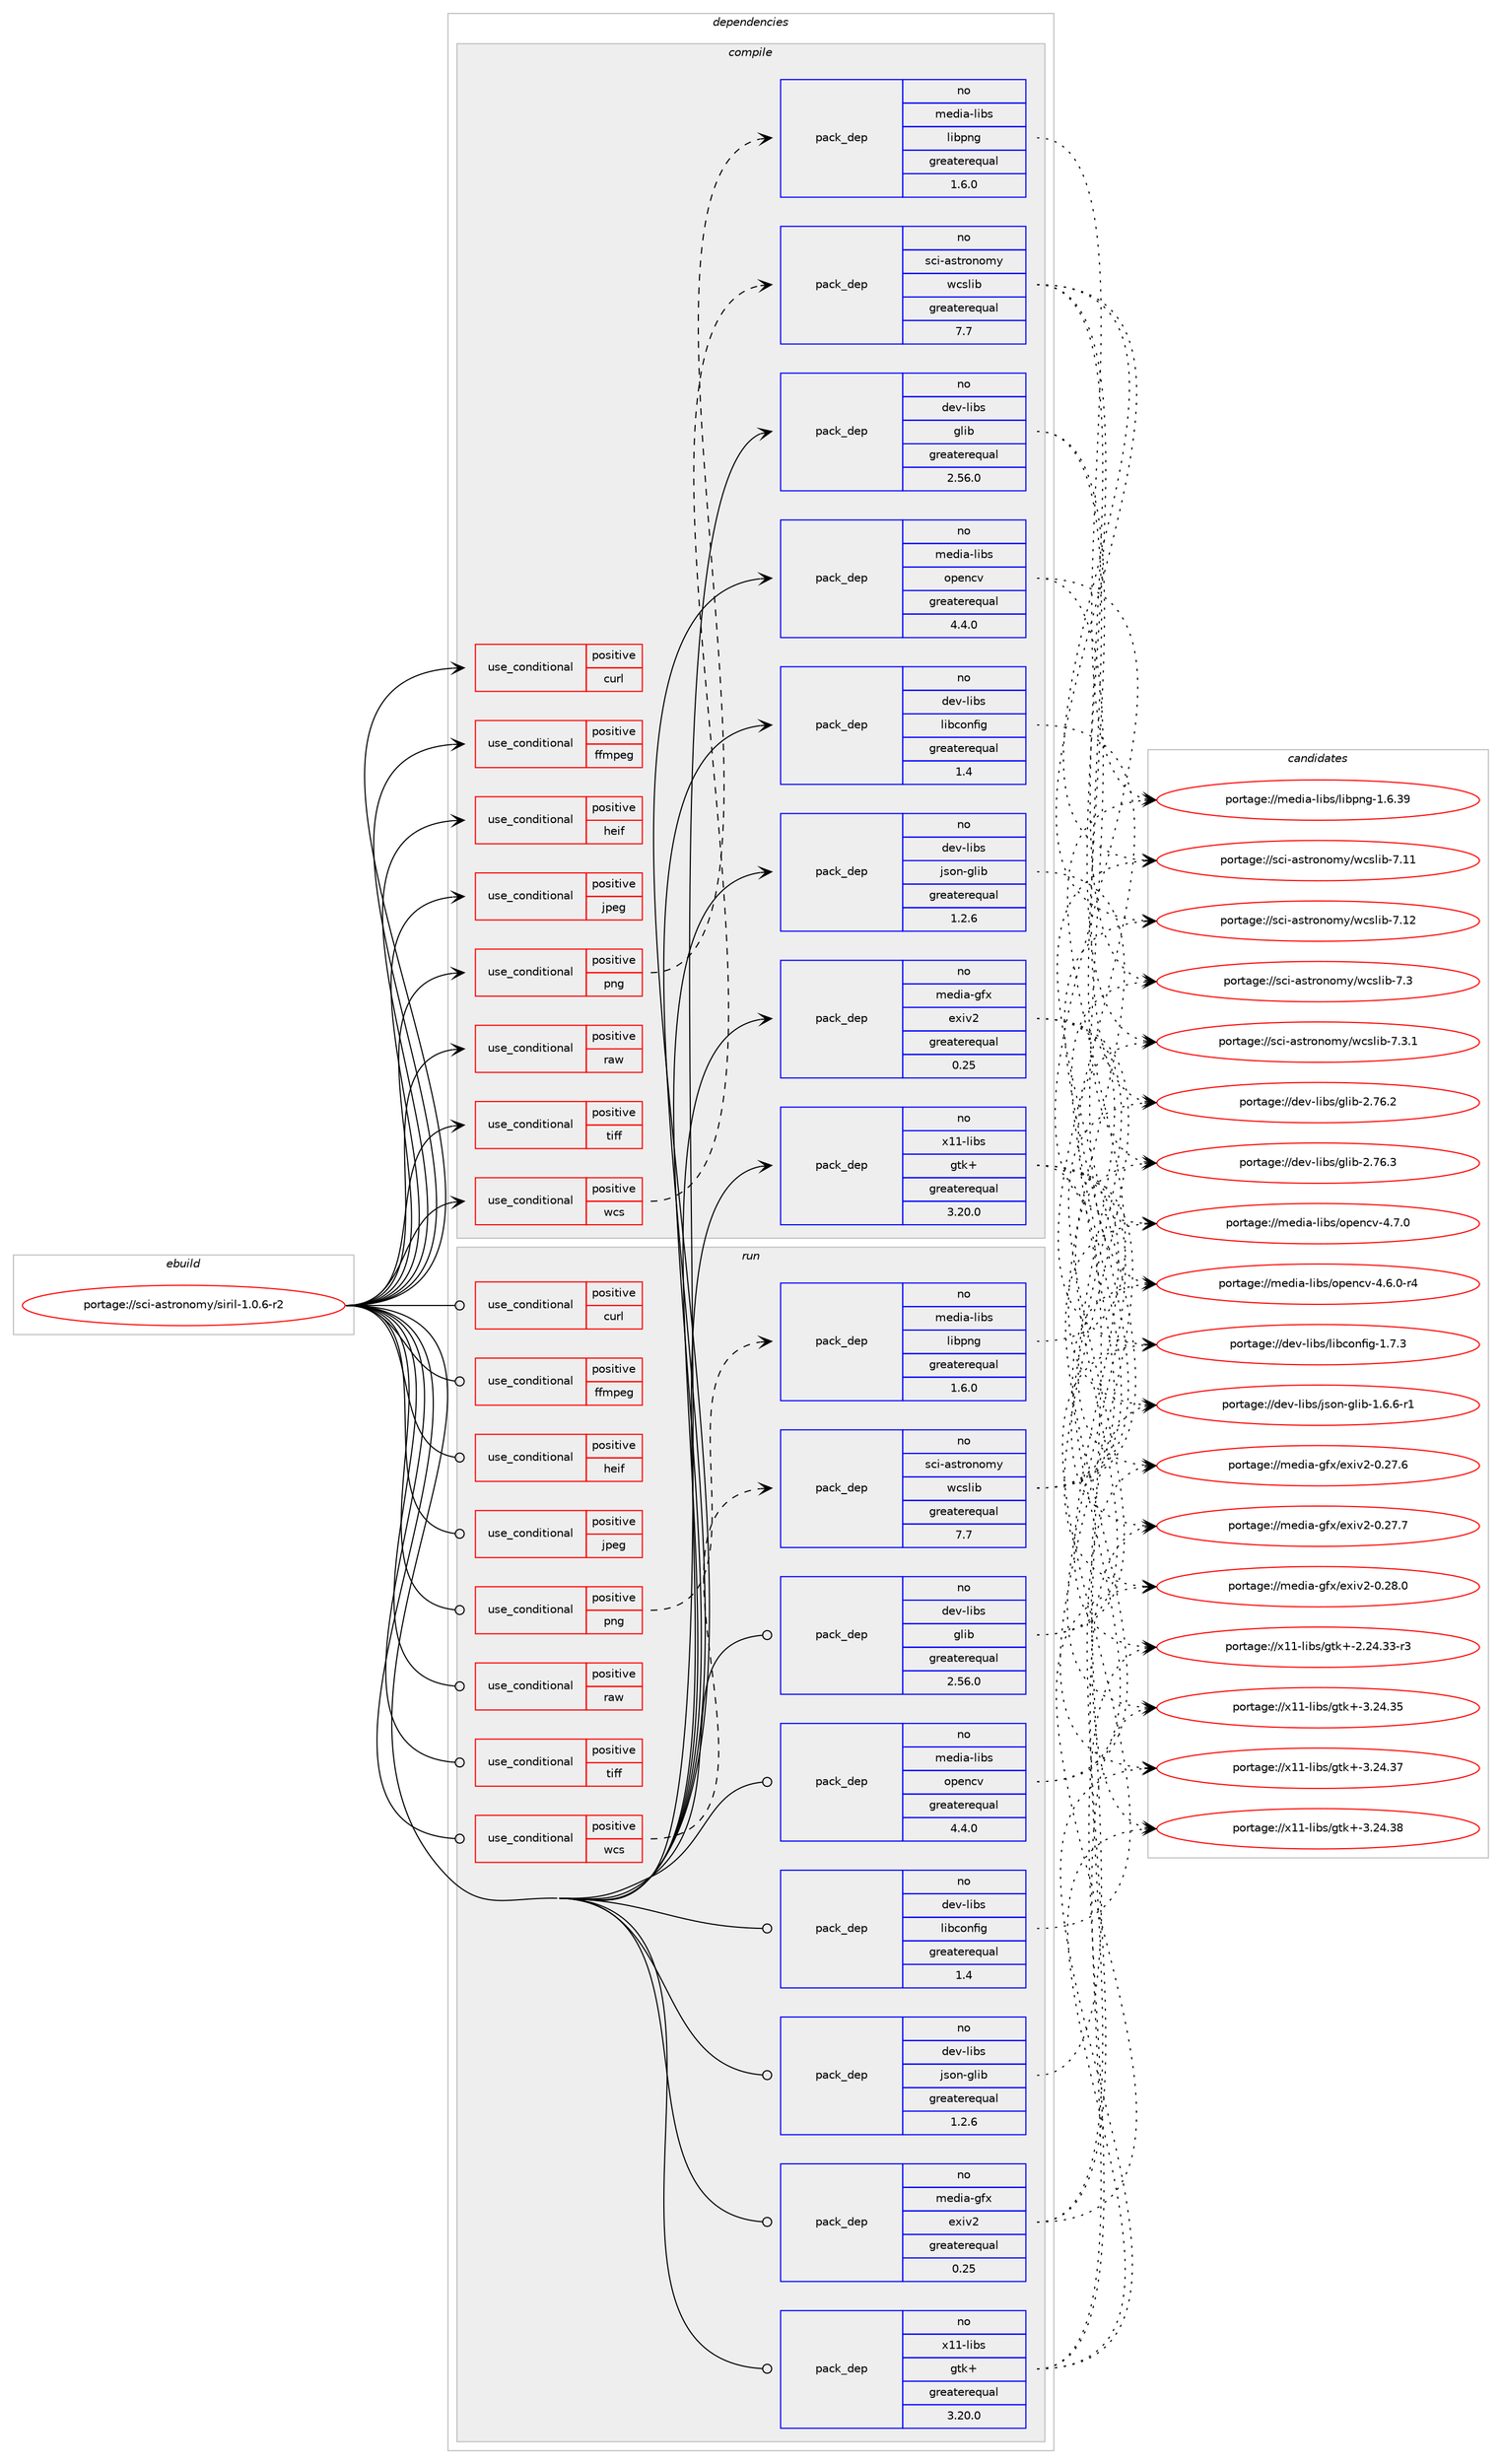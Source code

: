 digraph prolog {

# *************
# Graph options
# *************

newrank=true;
concentrate=true;
compound=true;
graph [rankdir=LR,fontname=Helvetica,fontsize=10,ranksep=1.5];#, ranksep=2.5, nodesep=0.2];
edge  [arrowhead=vee];
node  [fontname=Helvetica,fontsize=10];

# **********
# The ebuild
# **********

subgraph cluster_leftcol {
color=gray;
rank=same;
label=<<i>ebuild</i>>;
id [label="portage://sci-astronomy/siril-1.0.6-r2", color=red, width=4, href="../sci-astronomy/siril-1.0.6-r2.svg"];
}

# ****************
# The dependencies
# ****************

subgraph cluster_midcol {
color=gray;
label=<<i>dependencies</i>>;
subgraph cluster_compile {
fillcolor="#eeeeee";
style=filled;
label=<<i>compile</i>>;
subgraph cond245 {
dependency617 [label=<<TABLE BORDER="0" CELLBORDER="1" CELLSPACING="0" CELLPADDING="4"><TR><TD ROWSPAN="3" CELLPADDING="10">use_conditional</TD></TR><TR><TD>positive</TD></TR><TR><TD>curl</TD></TR></TABLE>>, shape=none, color=red];
# *** BEGIN UNKNOWN DEPENDENCY TYPE (TODO) ***
# dependency617 -> package_dependency(portage://sci-astronomy/siril-1.0.6-r2,install,no,net-misc,curl,none,[,,],[],[])
# *** END UNKNOWN DEPENDENCY TYPE (TODO) ***

}
id:e -> dependency617:w [weight=20,style="solid",arrowhead="vee"];
subgraph cond246 {
dependency618 [label=<<TABLE BORDER="0" CELLBORDER="1" CELLSPACING="0" CELLPADDING="4"><TR><TD ROWSPAN="3" CELLPADDING="10">use_conditional</TD></TR><TR><TD>positive</TD></TR><TR><TD>ffmpeg</TD></TR></TABLE>>, shape=none, color=red];
# *** BEGIN UNKNOWN DEPENDENCY TYPE (TODO) ***
# dependency618 -> package_dependency(portage://sci-astronomy/siril-1.0.6-r2,install,no,media-video,ffmpeg,none,[,,],any_same_slot,[])
# *** END UNKNOWN DEPENDENCY TYPE (TODO) ***

}
id:e -> dependency618:w [weight=20,style="solid",arrowhead="vee"];
subgraph cond247 {
dependency619 [label=<<TABLE BORDER="0" CELLBORDER="1" CELLSPACING="0" CELLPADDING="4"><TR><TD ROWSPAN="3" CELLPADDING="10">use_conditional</TD></TR><TR><TD>positive</TD></TR><TR><TD>heif</TD></TR></TABLE>>, shape=none, color=red];
# *** BEGIN UNKNOWN DEPENDENCY TYPE (TODO) ***
# dependency619 -> package_dependency(portage://sci-astronomy/siril-1.0.6-r2,install,no,media-libs,libheif,none,[,,],[],[])
# *** END UNKNOWN DEPENDENCY TYPE (TODO) ***

}
id:e -> dependency619:w [weight=20,style="solid",arrowhead="vee"];
subgraph cond248 {
dependency620 [label=<<TABLE BORDER="0" CELLBORDER="1" CELLSPACING="0" CELLPADDING="4"><TR><TD ROWSPAN="3" CELLPADDING="10">use_conditional</TD></TR><TR><TD>positive</TD></TR><TR><TD>jpeg</TD></TR></TABLE>>, shape=none, color=red];
# *** BEGIN UNKNOWN DEPENDENCY TYPE (TODO) ***
# dependency620 -> package_dependency(portage://sci-astronomy/siril-1.0.6-r2,install,no,media-libs,libjpeg-turbo,none,[,,],any_same_slot,[])
# *** END UNKNOWN DEPENDENCY TYPE (TODO) ***

}
id:e -> dependency620:w [weight=20,style="solid",arrowhead="vee"];
subgraph cond249 {
dependency621 [label=<<TABLE BORDER="0" CELLBORDER="1" CELLSPACING="0" CELLPADDING="4"><TR><TD ROWSPAN="3" CELLPADDING="10">use_conditional</TD></TR><TR><TD>positive</TD></TR><TR><TD>png</TD></TR></TABLE>>, shape=none, color=red];
subgraph pack366 {
dependency622 [label=<<TABLE BORDER="0" CELLBORDER="1" CELLSPACING="0" CELLPADDING="4" WIDTH="220"><TR><TD ROWSPAN="6" CELLPADDING="30">pack_dep</TD></TR><TR><TD WIDTH="110">no</TD></TR><TR><TD>media-libs</TD></TR><TR><TD>libpng</TD></TR><TR><TD>greaterequal</TD></TR><TR><TD>1.6.0</TD></TR></TABLE>>, shape=none, color=blue];
}
dependency621:e -> dependency622:w [weight=20,style="dashed",arrowhead="vee"];
}
id:e -> dependency621:w [weight=20,style="solid",arrowhead="vee"];
subgraph cond250 {
dependency623 [label=<<TABLE BORDER="0" CELLBORDER="1" CELLSPACING="0" CELLPADDING="4"><TR><TD ROWSPAN="3" CELLPADDING="10">use_conditional</TD></TR><TR><TD>positive</TD></TR><TR><TD>raw</TD></TR></TABLE>>, shape=none, color=red];
# *** BEGIN UNKNOWN DEPENDENCY TYPE (TODO) ***
# dependency623 -> package_dependency(portage://sci-astronomy/siril-1.0.6-r2,install,no,media-libs,libraw,none,[,,],[],[])
# *** END UNKNOWN DEPENDENCY TYPE (TODO) ***

}
id:e -> dependency623:w [weight=20,style="solid",arrowhead="vee"];
subgraph cond251 {
dependency624 [label=<<TABLE BORDER="0" CELLBORDER="1" CELLSPACING="0" CELLPADDING="4"><TR><TD ROWSPAN="3" CELLPADDING="10">use_conditional</TD></TR><TR><TD>positive</TD></TR><TR><TD>tiff</TD></TR></TABLE>>, shape=none, color=red];
# *** BEGIN UNKNOWN DEPENDENCY TYPE (TODO) ***
# dependency624 -> package_dependency(portage://sci-astronomy/siril-1.0.6-r2,install,no,media-libs,tiff,none,[,,],any_same_slot,[])
# *** END UNKNOWN DEPENDENCY TYPE (TODO) ***

}
id:e -> dependency624:w [weight=20,style="solid",arrowhead="vee"];
subgraph cond252 {
dependency625 [label=<<TABLE BORDER="0" CELLBORDER="1" CELLSPACING="0" CELLPADDING="4"><TR><TD ROWSPAN="3" CELLPADDING="10">use_conditional</TD></TR><TR><TD>positive</TD></TR><TR><TD>wcs</TD></TR></TABLE>>, shape=none, color=red];
subgraph pack367 {
dependency626 [label=<<TABLE BORDER="0" CELLBORDER="1" CELLSPACING="0" CELLPADDING="4" WIDTH="220"><TR><TD ROWSPAN="6" CELLPADDING="30">pack_dep</TD></TR><TR><TD WIDTH="110">no</TD></TR><TR><TD>sci-astronomy</TD></TR><TR><TD>wcslib</TD></TR><TR><TD>greaterequal</TD></TR><TR><TD>7.7</TD></TR></TABLE>>, shape=none, color=blue];
}
dependency625:e -> dependency626:w [weight=20,style="dashed",arrowhead="vee"];
}
id:e -> dependency625:w [weight=20,style="solid",arrowhead="vee"];
subgraph pack368 {
dependency627 [label=<<TABLE BORDER="0" CELLBORDER="1" CELLSPACING="0" CELLPADDING="4" WIDTH="220"><TR><TD ROWSPAN="6" CELLPADDING="30">pack_dep</TD></TR><TR><TD WIDTH="110">no</TD></TR><TR><TD>dev-libs</TD></TR><TR><TD>glib</TD></TR><TR><TD>greaterequal</TD></TR><TR><TD>2.56.0</TD></TR></TABLE>>, shape=none, color=blue];
}
id:e -> dependency627:w [weight=20,style="solid",arrowhead="vee"];
subgraph pack369 {
dependency628 [label=<<TABLE BORDER="0" CELLBORDER="1" CELLSPACING="0" CELLPADDING="4" WIDTH="220"><TR><TD ROWSPAN="6" CELLPADDING="30">pack_dep</TD></TR><TR><TD WIDTH="110">no</TD></TR><TR><TD>dev-libs</TD></TR><TR><TD>json-glib</TD></TR><TR><TD>greaterequal</TD></TR><TR><TD>1.2.6</TD></TR></TABLE>>, shape=none, color=blue];
}
id:e -> dependency628:w [weight=20,style="solid",arrowhead="vee"];
subgraph pack370 {
dependency629 [label=<<TABLE BORDER="0" CELLBORDER="1" CELLSPACING="0" CELLPADDING="4" WIDTH="220"><TR><TD ROWSPAN="6" CELLPADDING="30">pack_dep</TD></TR><TR><TD WIDTH="110">no</TD></TR><TR><TD>dev-libs</TD></TR><TR><TD>libconfig</TD></TR><TR><TD>greaterequal</TD></TR><TR><TD>1.4</TD></TR></TABLE>>, shape=none, color=blue];
}
id:e -> dependency629:w [weight=20,style="solid",arrowhead="vee"];
subgraph pack371 {
dependency630 [label=<<TABLE BORDER="0" CELLBORDER="1" CELLSPACING="0" CELLPADDING="4" WIDTH="220"><TR><TD ROWSPAN="6" CELLPADDING="30">pack_dep</TD></TR><TR><TD WIDTH="110">no</TD></TR><TR><TD>media-gfx</TD></TR><TR><TD>exiv2</TD></TR><TR><TD>greaterequal</TD></TR><TR><TD>0.25</TD></TR></TABLE>>, shape=none, color=blue];
}
id:e -> dependency630:w [weight=20,style="solid",arrowhead="vee"];
# *** BEGIN UNKNOWN DEPENDENCY TYPE (TODO) ***
# id -> package_dependency(portage://sci-astronomy/siril-1.0.6-r2,install,no,media-libs,librtprocess,none,[,,],any_same_slot,[])
# *** END UNKNOWN DEPENDENCY TYPE (TODO) ***

subgraph pack372 {
dependency631 [label=<<TABLE BORDER="0" CELLBORDER="1" CELLSPACING="0" CELLPADDING="4" WIDTH="220"><TR><TD ROWSPAN="6" CELLPADDING="30">pack_dep</TD></TR><TR><TD WIDTH="110">no</TD></TR><TR><TD>media-libs</TD></TR><TR><TD>opencv</TD></TR><TR><TD>greaterequal</TD></TR><TR><TD>4.4.0</TD></TR></TABLE>>, shape=none, color=blue];
}
id:e -> dependency631:w [weight=20,style="solid",arrowhead="vee"];
# *** BEGIN UNKNOWN DEPENDENCY TYPE (TODO) ***
# id -> package_dependency(portage://sci-astronomy/siril-1.0.6-r2,install,no,sci-libs,cfitsio,none,[,,],[],[])
# *** END UNKNOWN DEPENDENCY TYPE (TODO) ***

# *** BEGIN UNKNOWN DEPENDENCY TYPE (TODO) ***
# id -> package_dependency(portage://sci-astronomy/siril-1.0.6-r2,install,no,sci-libs,fftw,none,[,,],[slot(3.0),equal],[])
# *** END UNKNOWN DEPENDENCY TYPE (TODO) ***

# *** BEGIN UNKNOWN DEPENDENCY TYPE (TODO) ***
# id -> package_dependency(portage://sci-astronomy/siril-1.0.6-r2,install,no,sci-libs,gsl,none,[,,],any_same_slot,[])
# *** END UNKNOWN DEPENDENCY TYPE (TODO) ***

# *** BEGIN UNKNOWN DEPENDENCY TYPE (TODO) ***
# id -> package_dependency(portage://sci-astronomy/siril-1.0.6-r2,install,no,x11-libs,cairo,none,[,,],[],[])
# *** END UNKNOWN DEPENDENCY TYPE (TODO) ***

subgraph pack373 {
dependency632 [label=<<TABLE BORDER="0" CELLBORDER="1" CELLSPACING="0" CELLPADDING="4" WIDTH="220"><TR><TD ROWSPAN="6" CELLPADDING="30">pack_dep</TD></TR><TR><TD WIDTH="110">no</TD></TR><TR><TD>x11-libs</TD></TR><TR><TD>gtk+</TD></TR><TR><TD>greaterequal</TD></TR><TR><TD>3.20.0</TD></TR></TABLE>>, shape=none, color=blue];
}
id:e -> dependency632:w [weight=20,style="solid",arrowhead="vee"];
}
subgraph cluster_compileandrun {
fillcolor="#eeeeee";
style=filled;
label=<<i>compile and run</i>>;
}
subgraph cluster_run {
fillcolor="#eeeeee";
style=filled;
label=<<i>run</i>>;
subgraph cond253 {
dependency633 [label=<<TABLE BORDER="0" CELLBORDER="1" CELLSPACING="0" CELLPADDING="4"><TR><TD ROWSPAN="3" CELLPADDING="10">use_conditional</TD></TR><TR><TD>positive</TD></TR><TR><TD>curl</TD></TR></TABLE>>, shape=none, color=red];
# *** BEGIN UNKNOWN DEPENDENCY TYPE (TODO) ***
# dependency633 -> package_dependency(portage://sci-astronomy/siril-1.0.6-r2,run,no,net-misc,curl,none,[,,],[],[])
# *** END UNKNOWN DEPENDENCY TYPE (TODO) ***

}
id:e -> dependency633:w [weight=20,style="solid",arrowhead="odot"];
subgraph cond254 {
dependency634 [label=<<TABLE BORDER="0" CELLBORDER="1" CELLSPACING="0" CELLPADDING="4"><TR><TD ROWSPAN="3" CELLPADDING="10">use_conditional</TD></TR><TR><TD>positive</TD></TR><TR><TD>ffmpeg</TD></TR></TABLE>>, shape=none, color=red];
# *** BEGIN UNKNOWN DEPENDENCY TYPE (TODO) ***
# dependency634 -> package_dependency(portage://sci-astronomy/siril-1.0.6-r2,run,no,media-video,ffmpeg,none,[,,],any_same_slot,[])
# *** END UNKNOWN DEPENDENCY TYPE (TODO) ***

}
id:e -> dependency634:w [weight=20,style="solid",arrowhead="odot"];
subgraph cond255 {
dependency635 [label=<<TABLE BORDER="0" CELLBORDER="1" CELLSPACING="0" CELLPADDING="4"><TR><TD ROWSPAN="3" CELLPADDING="10">use_conditional</TD></TR><TR><TD>positive</TD></TR><TR><TD>heif</TD></TR></TABLE>>, shape=none, color=red];
# *** BEGIN UNKNOWN DEPENDENCY TYPE (TODO) ***
# dependency635 -> package_dependency(portage://sci-astronomy/siril-1.0.6-r2,run,no,media-libs,libheif,none,[,,],[],[])
# *** END UNKNOWN DEPENDENCY TYPE (TODO) ***

}
id:e -> dependency635:w [weight=20,style="solid",arrowhead="odot"];
subgraph cond256 {
dependency636 [label=<<TABLE BORDER="0" CELLBORDER="1" CELLSPACING="0" CELLPADDING="4"><TR><TD ROWSPAN="3" CELLPADDING="10">use_conditional</TD></TR><TR><TD>positive</TD></TR><TR><TD>jpeg</TD></TR></TABLE>>, shape=none, color=red];
# *** BEGIN UNKNOWN DEPENDENCY TYPE (TODO) ***
# dependency636 -> package_dependency(portage://sci-astronomy/siril-1.0.6-r2,run,no,media-libs,libjpeg-turbo,none,[,,],any_same_slot,[])
# *** END UNKNOWN DEPENDENCY TYPE (TODO) ***

}
id:e -> dependency636:w [weight=20,style="solid",arrowhead="odot"];
subgraph cond257 {
dependency637 [label=<<TABLE BORDER="0" CELLBORDER="1" CELLSPACING="0" CELLPADDING="4"><TR><TD ROWSPAN="3" CELLPADDING="10">use_conditional</TD></TR><TR><TD>positive</TD></TR><TR><TD>png</TD></TR></TABLE>>, shape=none, color=red];
subgraph pack374 {
dependency638 [label=<<TABLE BORDER="0" CELLBORDER="1" CELLSPACING="0" CELLPADDING="4" WIDTH="220"><TR><TD ROWSPAN="6" CELLPADDING="30">pack_dep</TD></TR><TR><TD WIDTH="110">no</TD></TR><TR><TD>media-libs</TD></TR><TR><TD>libpng</TD></TR><TR><TD>greaterequal</TD></TR><TR><TD>1.6.0</TD></TR></TABLE>>, shape=none, color=blue];
}
dependency637:e -> dependency638:w [weight=20,style="dashed",arrowhead="vee"];
}
id:e -> dependency637:w [weight=20,style="solid",arrowhead="odot"];
subgraph cond258 {
dependency639 [label=<<TABLE BORDER="0" CELLBORDER="1" CELLSPACING="0" CELLPADDING="4"><TR><TD ROWSPAN="3" CELLPADDING="10">use_conditional</TD></TR><TR><TD>positive</TD></TR><TR><TD>raw</TD></TR></TABLE>>, shape=none, color=red];
# *** BEGIN UNKNOWN DEPENDENCY TYPE (TODO) ***
# dependency639 -> package_dependency(portage://sci-astronomy/siril-1.0.6-r2,run,no,media-libs,libraw,none,[,,],[],[])
# *** END UNKNOWN DEPENDENCY TYPE (TODO) ***

}
id:e -> dependency639:w [weight=20,style="solid",arrowhead="odot"];
subgraph cond259 {
dependency640 [label=<<TABLE BORDER="0" CELLBORDER="1" CELLSPACING="0" CELLPADDING="4"><TR><TD ROWSPAN="3" CELLPADDING="10">use_conditional</TD></TR><TR><TD>positive</TD></TR><TR><TD>tiff</TD></TR></TABLE>>, shape=none, color=red];
# *** BEGIN UNKNOWN DEPENDENCY TYPE (TODO) ***
# dependency640 -> package_dependency(portage://sci-astronomy/siril-1.0.6-r2,run,no,media-libs,tiff,none,[,,],any_same_slot,[])
# *** END UNKNOWN DEPENDENCY TYPE (TODO) ***

}
id:e -> dependency640:w [weight=20,style="solid",arrowhead="odot"];
subgraph cond260 {
dependency641 [label=<<TABLE BORDER="0" CELLBORDER="1" CELLSPACING="0" CELLPADDING="4"><TR><TD ROWSPAN="3" CELLPADDING="10">use_conditional</TD></TR><TR><TD>positive</TD></TR><TR><TD>wcs</TD></TR></TABLE>>, shape=none, color=red];
subgraph pack375 {
dependency642 [label=<<TABLE BORDER="0" CELLBORDER="1" CELLSPACING="0" CELLPADDING="4" WIDTH="220"><TR><TD ROWSPAN="6" CELLPADDING="30">pack_dep</TD></TR><TR><TD WIDTH="110">no</TD></TR><TR><TD>sci-astronomy</TD></TR><TR><TD>wcslib</TD></TR><TR><TD>greaterequal</TD></TR><TR><TD>7.7</TD></TR></TABLE>>, shape=none, color=blue];
}
dependency641:e -> dependency642:w [weight=20,style="dashed",arrowhead="vee"];
}
id:e -> dependency641:w [weight=20,style="solid",arrowhead="odot"];
subgraph pack376 {
dependency643 [label=<<TABLE BORDER="0" CELLBORDER="1" CELLSPACING="0" CELLPADDING="4" WIDTH="220"><TR><TD ROWSPAN="6" CELLPADDING="30">pack_dep</TD></TR><TR><TD WIDTH="110">no</TD></TR><TR><TD>dev-libs</TD></TR><TR><TD>glib</TD></TR><TR><TD>greaterequal</TD></TR><TR><TD>2.56.0</TD></TR></TABLE>>, shape=none, color=blue];
}
id:e -> dependency643:w [weight=20,style="solid",arrowhead="odot"];
subgraph pack377 {
dependency644 [label=<<TABLE BORDER="0" CELLBORDER="1" CELLSPACING="0" CELLPADDING="4" WIDTH="220"><TR><TD ROWSPAN="6" CELLPADDING="30">pack_dep</TD></TR><TR><TD WIDTH="110">no</TD></TR><TR><TD>dev-libs</TD></TR><TR><TD>json-glib</TD></TR><TR><TD>greaterequal</TD></TR><TR><TD>1.2.6</TD></TR></TABLE>>, shape=none, color=blue];
}
id:e -> dependency644:w [weight=20,style="solid",arrowhead="odot"];
subgraph pack378 {
dependency645 [label=<<TABLE BORDER="0" CELLBORDER="1" CELLSPACING="0" CELLPADDING="4" WIDTH="220"><TR><TD ROWSPAN="6" CELLPADDING="30">pack_dep</TD></TR><TR><TD WIDTH="110">no</TD></TR><TR><TD>dev-libs</TD></TR><TR><TD>libconfig</TD></TR><TR><TD>greaterequal</TD></TR><TR><TD>1.4</TD></TR></TABLE>>, shape=none, color=blue];
}
id:e -> dependency645:w [weight=20,style="solid",arrowhead="odot"];
subgraph pack379 {
dependency646 [label=<<TABLE BORDER="0" CELLBORDER="1" CELLSPACING="0" CELLPADDING="4" WIDTH="220"><TR><TD ROWSPAN="6" CELLPADDING="30">pack_dep</TD></TR><TR><TD WIDTH="110">no</TD></TR><TR><TD>media-gfx</TD></TR><TR><TD>exiv2</TD></TR><TR><TD>greaterequal</TD></TR><TR><TD>0.25</TD></TR></TABLE>>, shape=none, color=blue];
}
id:e -> dependency646:w [weight=20,style="solid",arrowhead="odot"];
# *** BEGIN UNKNOWN DEPENDENCY TYPE (TODO) ***
# id -> package_dependency(portage://sci-astronomy/siril-1.0.6-r2,run,no,media-libs,librtprocess,none,[,,],any_same_slot,[])
# *** END UNKNOWN DEPENDENCY TYPE (TODO) ***

subgraph pack380 {
dependency647 [label=<<TABLE BORDER="0" CELLBORDER="1" CELLSPACING="0" CELLPADDING="4" WIDTH="220"><TR><TD ROWSPAN="6" CELLPADDING="30">pack_dep</TD></TR><TR><TD WIDTH="110">no</TD></TR><TR><TD>media-libs</TD></TR><TR><TD>opencv</TD></TR><TR><TD>greaterequal</TD></TR><TR><TD>4.4.0</TD></TR></TABLE>>, shape=none, color=blue];
}
id:e -> dependency647:w [weight=20,style="solid",arrowhead="odot"];
# *** BEGIN UNKNOWN DEPENDENCY TYPE (TODO) ***
# id -> package_dependency(portage://sci-astronomy/siril-1.0.6-r2,run,no,sci-libs,cfitsio,none,[,,],[],[])
# *** END UNKNOWN DEPENDENCY TYPE (TODO) ***

# *** BEGIN UNKNOWN DEPENDENCY TYPE (TODO) ***
# id -> package_dependency(portage://sci-astronomy/siril-1.0.6-r2,run,no,sci-libs,fftw,none,[,,],[slot(3.0),equal],[])
# *** END UNKNOWN DEPENDENCY TYPE (TODO) ***

# *** BEGIN UNKNOWN DEPENDENCY TYPE (TODO) ***
# id -> package_dependency(portage://sci-astronomy/siril-1.0.6-r2,run,no,sci-libs,gsl,none,[,,],any_same_slot,[])
# *** END UNKNOWN DEPENDENCY TYPE (TODO) ***

# *** BEGIN UNKNOWN DEPENDENCY TYPE (TODO) ***
# id -> package_dependency(portage://sci-astronomy/siril-1.0.6-r2,run,no,x11-libs,cairo,none,[,,],[],[])
# *** END UNKNOWN DEPENDENCY TYPE (TODO) ***

subgraph pack381 {
dependency648 [label=<<TABLE BORDER="0" CELLBORDER="1" CELLSPACING="0" CELLPADDING="4" WIDTH="220"><TR><TD ROWSPAN="6" CELLPADDING="30">pack_dep</TD></TR><TR><TD WIDTH="110">no</TD></TR><TR><TD>x11-libs</TD></TR><TR><TD>gtk+</TD></TR><TR><TD>greaterequal</TD></TR><TR><TD>3.20.0</TD></TR></TABLE>>, shape=none, color=blue];
}
id:e -> dependency648:w [weight=20,style="solid",arrowhead="odot"];
}
}

# **************
# The candidates
# **************

subgraph cluster_choices {
rank=same;
color=gray;
label=<<i>candidates</i>>;

subgraph choice366 {
color=black;
nodesep=1;
choice109101100105974510810598115471081059811211010345494654465157 [label="portage://media-libs/libpng-1.6.39", color=red, width=4,href="../media-libs/libpng-1.6.39.svg"];
dependency622:e -> choice109101100105974510810598115471081059811211010345494654465157:w [style=dotted,weight="100"];
}
subgraph choice367 {
color=black;
nodesep=1;
choice1159910545971151161141111101111091214711999115108105984555464949 [label="portage://sci-astronomy/wcslib-7.11", color=red, width=4,href="../sci-astronomy/wcslib-7.11.svg"];
choice1159910545971151161141111101111091214711999115108105984555464950 [label="portage://sci-astronomy/wcslib-7.12", color=red, width=4,href="../sci-astronomy/wcslib-7.12.svg"];
choice11599105459711511611411111011110912147119991151081059845554651 [label="portage://sci-astronomy/wcslib-7.3", color=red, width=4,href="../sci-astronomy/wcslib-7.3.svg"];
choice115991054597115116114111110111109121471199911510810598455546514649 [label="portage://sci-astronomy/wcslib-7.3.1", color=red, width=4,href="../sci-astronomy/wcslib-7.3.1.svg"];
dependency626:e -> choice1159910545971151161141111101111091214711999115108105984555464949:w [style=dotted,weight="100"];
dependency626:e -> choice1159910545971151161141111101111091214711999115108105984555464950:w [style=dotted,weight="100"];
dependency626:e -> choice11599105459711511611411111011110912147119991151081059845554651:w [style=dotted,weight="100"];
dependency626:e -> choice115991054597115116114111110111109121471199911510810598455546514649:w [style=dotted,weight="100"];
}
subgraph choice368 {
color=black;
nodesep=1;
choice1001011184510810598115471031081059845504655544650 [label="portage://dev-libs/glib-2.76.2", color=red, width=4,href="../dev-libs/glib-2.76.2.svg"];
choice1001011184510810598115471031081059845504655544651 [label="portage://dev-libs/glib-2.76.3", color=red, width=4,href="../dev-libs/glib-2.76.3.svg"];
dependency627:e -> choice1001011184510810598115471031081059845504655544650:w [style=dotted,weight="100"];
dependency627:e -> choice1001011184510810598115471031081059845504655544651:w [style=dotted,weight="100"];
}
subgraph choice369 {
color=black;
nodesep=1;
choice10010111845108105981154710611511111045103108105984549465446544511449 [label="portage://dev-libs/json-glib-1.6.6-r1", color=red, width=4,href="../dev-libs/json-glib-1.6.6-r1.svg"];
dependency628:e -> choice10010111845108105981154710611511111045103108105984549465446544511449:w [style=dotted,weight="100"];
}
subgraph choice370 {
color=black;
nodesep=1;
choice1001011184510810598115471081059899111110102105103454946554651 [label="portage://dev-libs/libconfig-1.7.3", color=red, width=4,href="../dev-libs/libconfig-1.7.3.svg"];
dependency629:e -> choice1001011184510810598115471081059899111110102105103454946554651:w [style=dotted,weight="100"];
}
subgraph choice371 {
color=black;
nodesep=1;
choice1091011001059745103102120471011201051185045484650554654 [label="portage://media-gfx/exiv2-0.27.6", color=red, width=4,href="../media-gfx/exiv2-0.27.6.svg"];
choice1091011001059745103102120471011201051185045484650554655 [label="portage://media-gfx/exiv2-0.27.7", color=red, width=4,href="../media-gfx/exiv2-0.27.7.svg"];
choice1091011001059745103102120471011201051185045484650564648 [label="portage://media-gfx/exiv2-0.28.0", color=red, width=4,href="../media-gfx/exiv2-0.28.0.svg"];
dependency630:e -> choice1091011001059745103102120471011201051185045484650554654:w [style=dotted,weight="100"];
dependency630:e -> choice1091011001059745103102120471011201051185045484650554655:w [style=dotted,weight="100"];
dependency630:e -> choice1091011001059745103102120471011201051185045484650564648:w [style=dotted,weight="100"];
}
subgraph choice372 {
color=black;
nodesep=1;
choice10910110010597451081059811547111112101110991184552465446484511452 [label="portage://media-libs/opencv-4.6.0-r4", color=red, width=4,href="../media-libs/opencv-4.6.0-r4.svg"];
choice1091011001059745108105981154711111210111099118455246554648 [label="portage://media-libs/opencv-4.7.0", color=red, width=4,href="../media-libs/opencv-4.7.0.svg"];
dependency631:e -> choice10910110010597451081059811547111112101110991184552465446484511452:w [style=dotted,weight="100"];
dependency631:e -> choice1091011001059745108105981154711111210111099118455246554648:w [style=dotted,weight="100"];
}
subgraph choice373 {
color=black;
nodesep=1;
choice12049494510810598115471031161074345504650524651514511451 [label="portage://x11-libs/gtk+-2.24.33-r3", color=red, width=4,href="../x11-libs/gtk+-2.24.33-r3.svg"];
choice1204949451081059811547103116107434551465052465153 [label="portage://x11-libs/gtk+-3.24.35", color=red, width=4,href="../x11-libs/gtk+-3.24.35.svg"];
choice1204949451081059811547103116107434551465052465155 [label="portage://x11-libs/gtk+-3.24.37", color=red, width=4,href="../x11-libs/gtk+-3.24.37.svg"];
choice1204949451081059811547103116107434551465052465156 [label="portage://x11-libs/gtk+-3.24.38", color=red, width=4,href="../x11-libs/gtk+-3.24.38.svg"];
dependency632:e -> choice12049494510810598115471031161074345504650524651514511451:w [style=dotted,weight="100"];
dependency632:e -> choice1204949451081059811547103116107434551465052465153:w [style=dotted,weight="100"];
dependency632:e -> choice1204949451081059811547103116107434551465052465155:w [style=dotted,weight="100"];
dependency632:e -> choice1204949451081059811547103116107434551465052465156:w [style=dotted,weight="100"];
}
subgraph choice374 {
color=black;
nodesep=1;
choice109101100105974510810598115471081059811211010345494654465157 [label="portage://media-libs/libpng-1.6.39", color=red, width=4,href="../media-libs/libpng-1.6.39.svg"];
dependency638:e -> choice109101100105974510810598115471081059811211010345494654465157:w [style=dotted,weight="100"];
}
subgraph choice375 {
color=black;
nodesep=1;
choice1159910545971151161141111101111091214711999115108105984555464949 [label="portage://sci-astronomy/wcslib-7.11", color=red, width=4,href="../sci-astronomy/wcslib-7.11.svg"];
choice1159910545971151161141111101111091214711999115108105984555464950 [label="portage://sci-astronomy/wcslib-7.12", color=red, width=4,href="../sci-astronomy/wcslib-7.12.svg"];
choice11599105459711511611411111011110912147119991151081059845554651 [label="portage://sci-astronomy/wcslib-7.3", color=red, width=4,href="../sci-astronomy/wcslib-7.3.svg"];
choice115991054597115116114111110111109121471199911510810598455546514649 [label="portage://sci-astronomy/wcslib-7.3.1", color=red, width=4,href="../sci-astronomy/wcslib-7.3.1.svg"];
dependency642:e -> choice1159910545971151161141111101111091214711999115108105984555464949:w [style=dotted,weight="100"];
dependency642:e -> choice1159910545971151161141111101111091214711999115108105984555464950:w [style=dotted,weight="100"];
dependency642:e -> choice11599105459711511611411111011110912147119991151081059845554651:w [style=dotted,weight="100"];
dependency642:e -> choice115991054597115116114111110111109121471199911510810598455546514649:w [style=dotted,weight="100"];
}
subgraph choice376 {
color=black;
nodesep=1;
choice1001011184510810598115471031081059845504655544650 [label="portage://dev-libs/glib-2.76.2", color=red, width=4,href="../dev-libs/glib-2.76.2.svg"];
choice1001011184510810598115471031081059845504655544651 [label="portage://dev-libs/glib-2.76.3", color=red, width=4,href="../dev-libs/glib-2.76.3.svg"];
dependency643:e -> choice1001011184510810598115471031081059845504655544650:w [style=dotted,weight="100"];
dependency643:e -> choice1001011184510810598115471031081059845504655544651:w [style=dotted,weight="100"];
}
subgraph choice377 {
color=black;
nodesep=1;
choice10010111845108105981154710611511111045103108105984549465446544511449 [label="portage://dev-libs/json-glib-1.6.6-r1", color=red, width=4,href="../dev-libs/json-glib-1.6.6-r1.svg"];
dependency644:e -> choice10010111845108105981154710611511111045103108105984549465446544511449:w [style=dotted,weight="100"];
}
subgraph choice378 {
color=black;
nodesep=1;
choice1001011184510810598115471081059899111110102105103454946554651 [label="portage://dev-libs/libconfig-1.7.3", color=red, width=4,href="../dev-libs/libconfig-1.7.3.svg"];
dependency645:e -> choice1001011184510810598115471081059899111110102105103454946554651:w [style=dotted,weight="100"];
}
subgraph choice379 {
color=black;
nodesep=1;
choice1091011001059745103102120471011201051185045484650554654 [label="portage://media-gfx/exiv2-0.27.6", color=red, width=4,href="../media-gfx/exiv2-0.27.6.svg"];
choice1091011001059745103102120471011201051185045484650554655 [label="portage://media-gfx/exiv2-0.27.7", color=red, width=4,href="../media-gfx/exiv2-0.27.7.svg"];
choice1091011001059745103102120471011201051185045484650564648 [label="portage://media-gfx/exiv2-0.28.0", color=red, width=4,href="../media-gfx/exiv2-0.28.0.svg"];
dependency646:e -> choice1091011001059745103102120471011201051185045484650554654:w [style=dotted,weight="100"];
dependency646:e -> choice1091011001059745103102120471011201051185045484650554655:w [style=dotted,weight="100"];
dependency646:e -> choice1091011001059745103102120471011201051185045484650564648:w [style=dotted,weight="100"];
}
subgraph choice380 {
color=black;
nodesep=1;
choice10910110010597451081059811547111112101110991184552465446484511452 [label="portage://media-libs/opencv-4.6.0-r4", color=red, width=4,href="../media-libs/opencv-4.6.0-r4.svg"];
choice1091011001059745108105981154711111210111099118455246554648 [label="portage://media-libs/opencv-4.7.0", color=red, width=4,href="../media-libs/opencv-4.7.0.svg"];
dependency647:e -> choice10910110010597451081059811547111112101110991184552465446484511452:w [style=dotted,weight="100"];
dependency647:e -> choice1091011001059745108105981154711111210111099118455246554648:w [style=dotted,weight="100"];
}
subgraph choice381 {
color=black;
nodesep=1;
choice12049494510810598115471031161074345504650524651514511451 [label="portage://x11-libs/gtk+-2.24.33-r3", color=red, width=4,href="../x11-libs/gtk+-2.24.33-r3.svg"];
choice1204949451081059811547103116107434551465052465153 [label="portage://x11-libs/gtk+-3.24.35", color=red, width=4,href="../x11-libs/gtk+-3.24.35.svg"];
choice1204949451081059811547103116107434551465052465155 [label="portage://x11-libs/gtk+-3.24.37", color=red, width=4,href="../x11-libs/gtk+-3.24.37.svg"];
choice1204949451081059811547103116107434551465052465156 [label="portage://x11-libs/gtk+-3.24.38", color=red, width=4,href="../x11-libs/gtk+-3.24.38.svg"];
dependency648:e -> choice12049494510810598115471031161074345504650524651514511451:w [style=dotted,weight="100"];
dependency648:e -> choice1204949451081059811547103116107434551465052465153:w [style=dotted,weight="100"];
dependency648:e -> choice1204949451081059811547103116107434551465052465155:w [style=dotted,weight="100"];
dependency648:e -> choice1204949451081059811547103116107434551465052465156:w [style=dotted,weight="100"];
}
}

}
